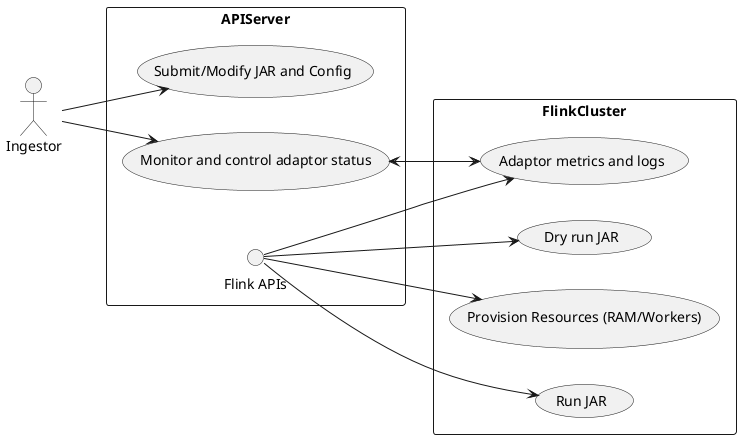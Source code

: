 @startuml
left to right direction
actor "Ingestor" as ing
rectangle APIServer {
  usecase "Submit/Modify JAR and Config" as UC1
  usecase "Monitor and control adaptor status" as UC2
  circle "Flink APIs" as fl
}

rectangle FlinkCluster {
  usecase "Dry run JAR" as UC3
  usecase "Provision Resources (RAM/Workers)" as UC4
  usecase "Run JAR" as UC5
  usecase "Adaptor metrics and logs" as UC6
}

ing --> UC1
ing --> UC2

fl --> UC3
fl --> UC4
fl --> UC5
fl --> UC6

UC2 <--> UC6
@enduml
